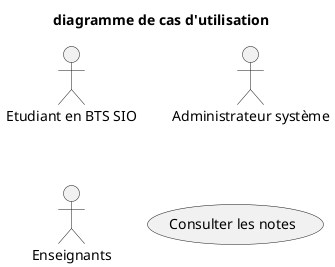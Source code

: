 @@startuml

title diagramme de cas d'utilisation

actor "Etudiant en BTS SIO" as Etudiant
actor "Administrateur système" as Admin
actor "Enseignants" as Professeur

usecase "Consulter les notes" as uc1

@@enduml
